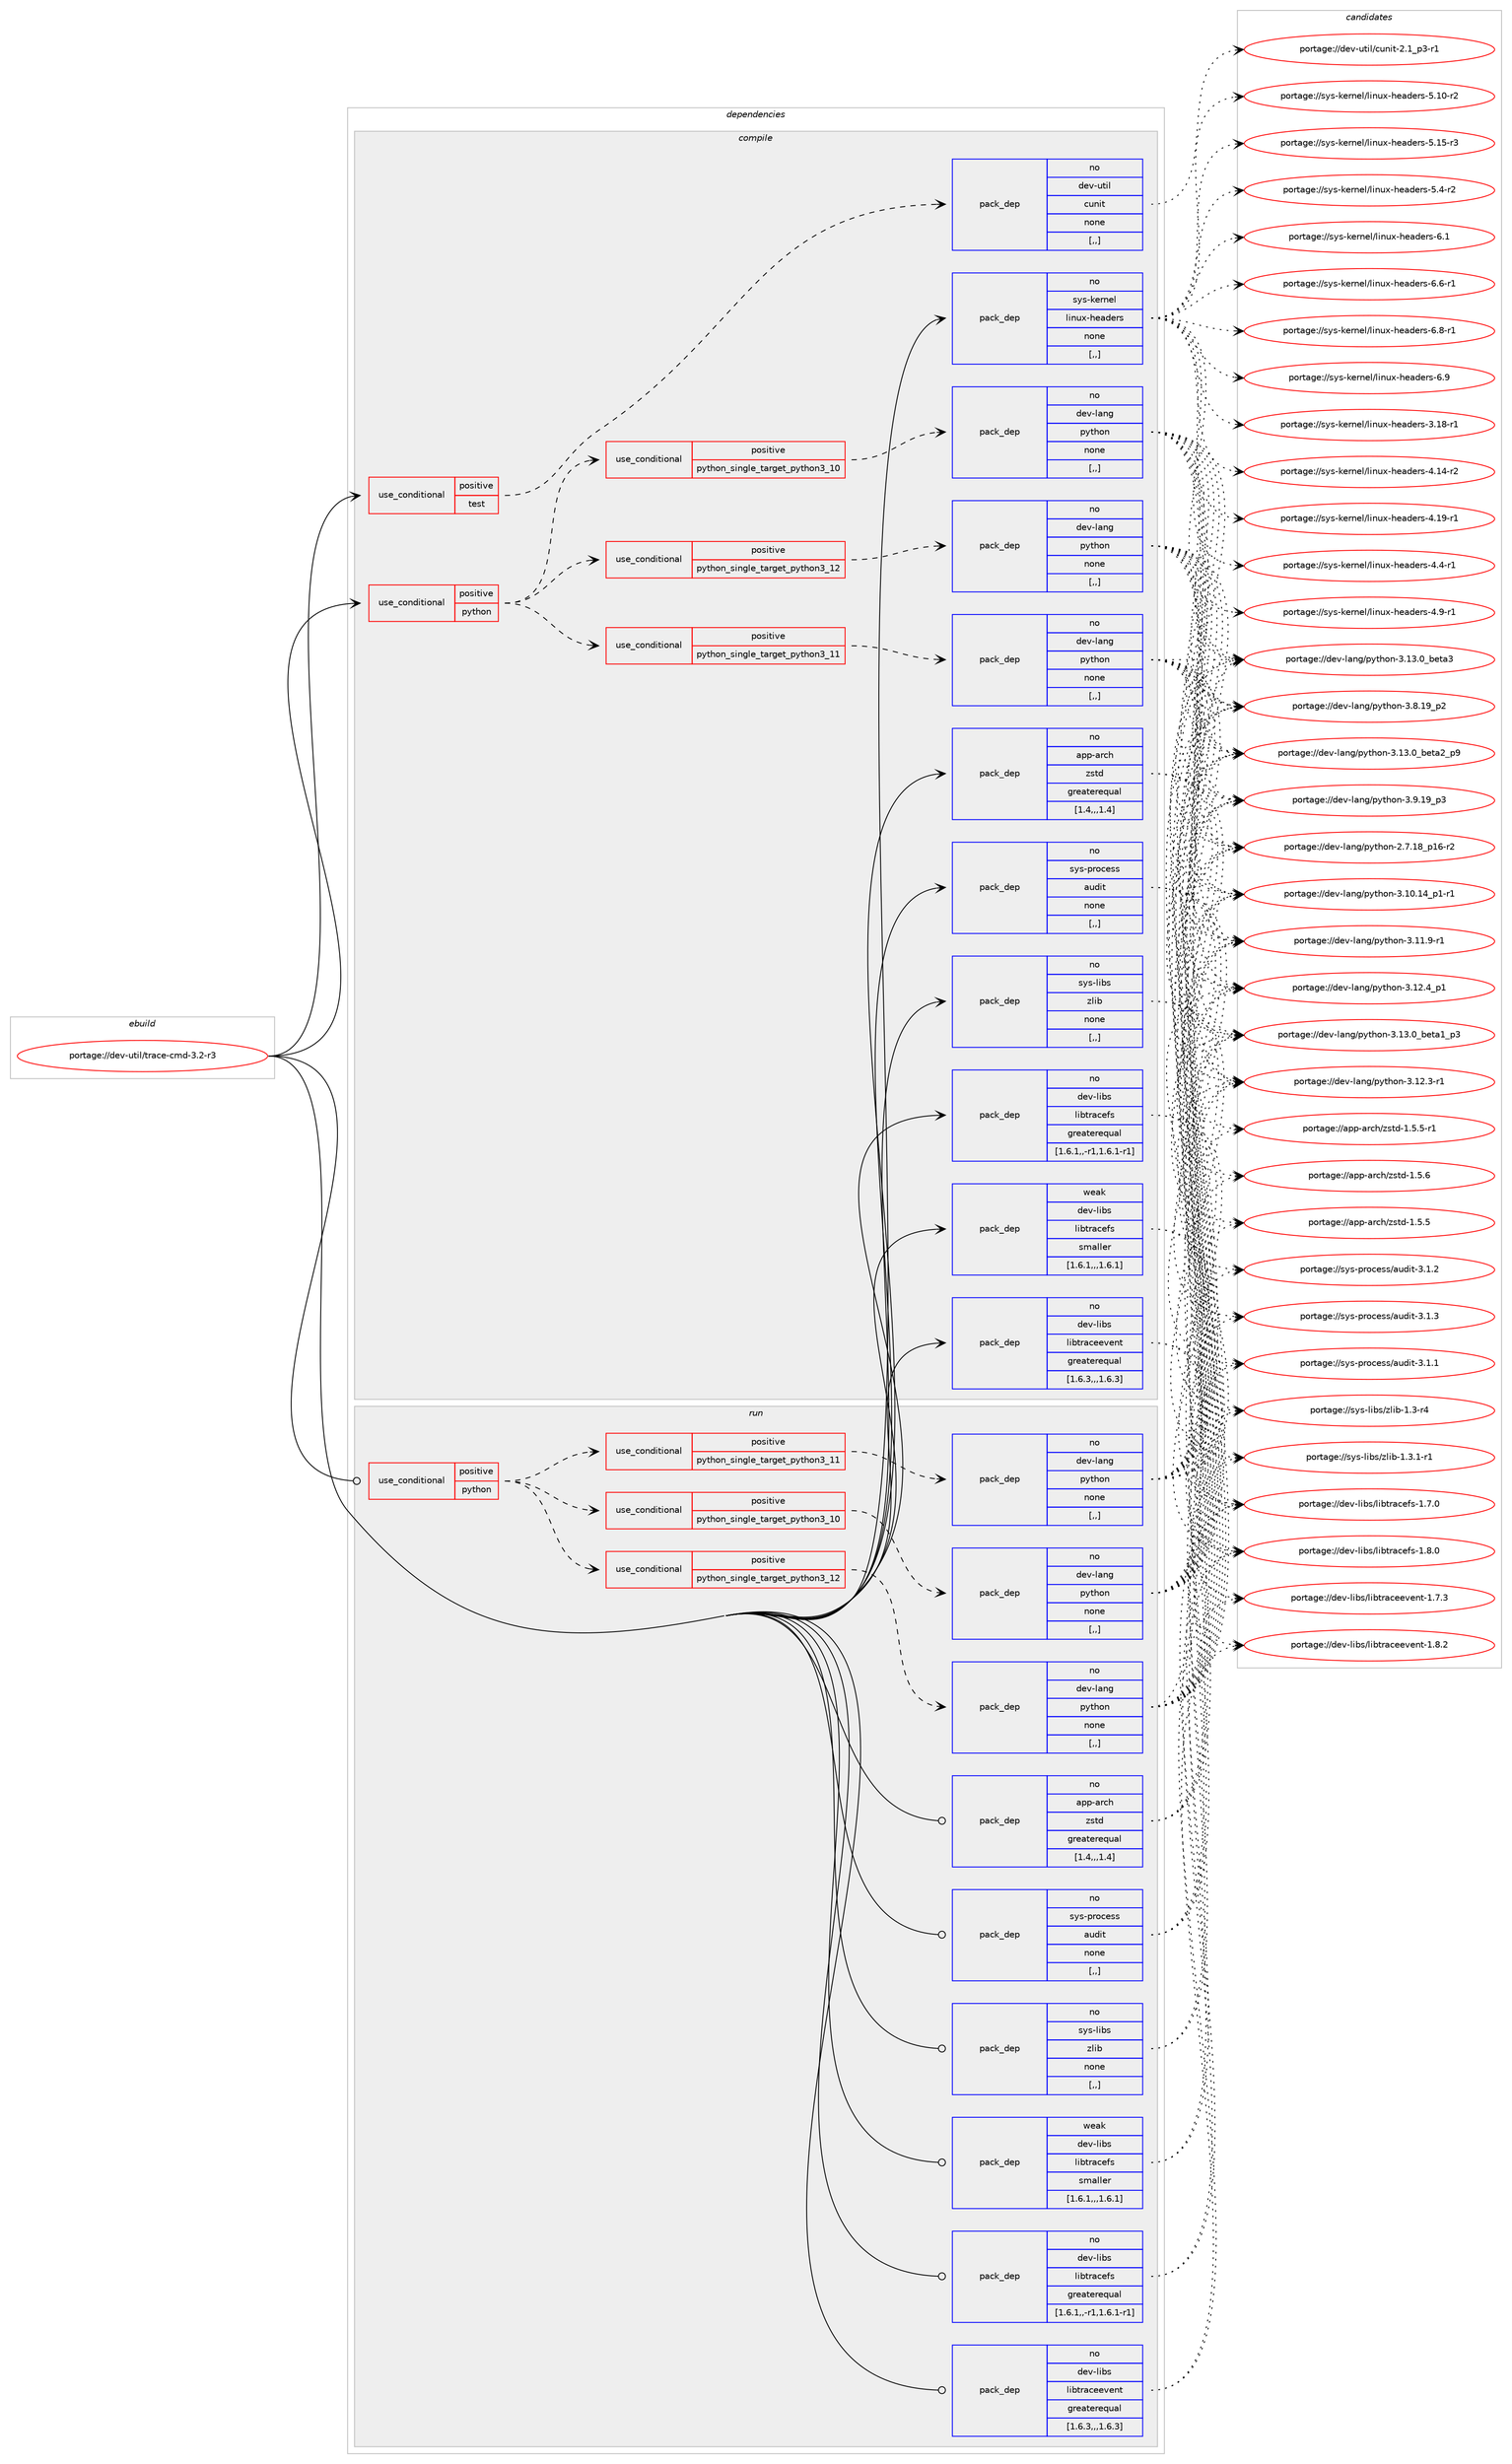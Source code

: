digraph prolog {

# *************
# Graph options
# *************

newrank=true;
concentrate=true;
compound=true;
graph [rankdir=LR,fontname=Helvetica,fontsize=10,ranksep=1.5];#, ranksep=2.5, nodesep=0.2];
edge  [arrowhead=vee];
node  [fontname=Helvetica,fontsize=10];

# **********
# The ebuild
# **********

subgraph cluster_leftcol {
color=gray;
rank=same;
label=<<i>ebuild</i>>;
id [label="portage://dev-util/trace-cmd-3.2-r3", color=red, width=4, href="../dev-util/trace-cmd-3.2-r3.svg"];
}

# ****************
# The dependencies
# ****************

subgraph cluster_midcol {
color=gray;
label=<<i>dependencies</i>>;
subgraph cluster_compile {
fillcolor="#eeeeee";
style=filled;
label=<<i>compile</i>>;
subgraph cond60371 {
dependency215413 [label=<<TABLE BORDER="0" CELLBORDER="1" CELLSPACING="0" CELLPADDING="4"><TR><TD ROWSPAN="3" CELLPADDING="10">use_conditional</TD></TR><TR><TD>positive</TD></TR><TR><TD>python</TD></TR></TABLE>>, shape=none, color=red];
subgraph cond60372 {
dependency215414 [label=<<TABLE BORDER="0" CELLBORDER="1" CELLSPACING="0" CELLPADDING="4"><TR><TD ROWSPAN="3" CELLPADDING="10">use_conditional</TD></TR><TR><TD>positive</TD></TR><TR><TD>python_single_target_python3_10</TD></TR></TABLE>>, shape=none, color=red];
subgraph pack153615 {
dependency215415 [label=<<TABLE BORDER="0" CELLBORDER="1" CELLSPACING="0" CELLPADDING="4" WIDTH="220"><TR><TD ROWSPAN="6" CELLPADDING="30">pack_dep</TD></TR><TR><TD WIDTH="110">no</TD></TR><TR><TD>dev-lang</TD></TR><TR><TD>python</TD></TR><TR><TD>none</TD></TR><TR><TD>[,,]</TD></TR></TABLE>>, shape=none, color=blue];
}
dependency215414:e -> dependency215415:w [weight=20,style="dashed",arrowhead="vee"];
}
dependency215413:e -> dependency215414:w [weight=20,style="dashed",arrowhead="vee"];
subgraph cond60373 {
dependency215416 [label=<<TABLE BORDER="0" CELLBORDER="1" CELLSPACING="0" CELLPADDING="4"><TR><TD ROWSPAN="3" CELLPADDING="10">use_conditional</TD></TR><TR><TD>positive</TD></TR><TR><TD>python_single_target_python3_11</TD></TR></TABLE>>, shape=none, color=red];
subgraph pack153616 {
dependency215417 [label=<<TABLE BORDER="0" CELLBORDER="1" CELLSPACING="0" CELLPADDING="4" WIDTH="220"><TR><TD ROWSPAN="6" CELLPADDING="30">pack_dep</TD></TR><TR><TD WIDTH="110">no</TD></TR><TR><TD>dev-lang</TD></TR><TR><TD>python</TD></TR><TR><TD>none</TD></TR><TR><TD>[,,]</TD></TR></TABLE>>, shape=none, color=blue];
}
dependency215416:e -> dependency215417:w [weight=20,style="dashed",arrowhead="vee"];
}
dependency215413:e -> dependency215416:w [weight=20,style="dashed",arrowhead="vee"];
subgraph cond60374 {
dependency215418 [label=<<TABLE BORDER="0" CELLBORDER="1" CELLSPACING="0" CELLPADDING="4"><TR><TD ROWSPAN="3" CELLPADDING="10">use_conditional</TD></TR><TR><TD>positive</TD></TR><TR><TD>python_single_target_python3_12</TD></TR></TABLE>>, shape=none, color=red];
subgraph pack153617 {
dependency215419 [label=<<TABLE BORDER="0" CELLBORDER="1" CELLSPACING="0" CELLPADDING="4" WIDTH="220"><TR><TD ROWSPAN="6" CELLPADDING="30">pack_dep</TD></TR><TR><TD WIDTH="110">no</TD></TR><TR><TD>dev-lang</TD></TR><TR><TD>python</TD></TR><TR><TD>none</TD></TR><TR><TD>[,,]</TD></TR></TABLE>>, shape=none, color=blue];
}
dependency215418:e -> dependency215419:w [weight=20,style="dashed",arrowhead="vee"];
}
dependency215413:e -> dependency215418:w [weight=20,style="dashed",arrowhead="vee"];
}
id:e -> dependency215413:w [weight=20,style="solid",arrowhead="vee"];
subgraph cond60375 {
dependency215420 [label=<<TABLE BORDER="0" CELLBORDER="1" CELLSPACING="0" CELLPADDING="4"><TR><TD ROWSPAN="3" CELLPADDING="10">use_conditional</TD></TR><TR><TD>positive</TD></TR><TR><TD>test</TD></TR></TABLE>>, shape=none, color=red];
subgraph pack153618 {
dependency215421 [label=<<TABLE BORDER="0" CELLBORDER="1" CELLSPACING="0" CELLPADDING="4" WIDTH="220"><TR><TD ROWSPAN="6" CELLPADDING="30">pack_dep</TD></TR><TR><TD WIDTH="110">no</TD></TR><TR><TD>dev-util</TD></TR><TR><TD>cunit</TD></TR><TR><TD>none</TD></TR><TR><TD>[,,]</TD></TR></TABLE>>, shape=none, color=blue];
}
dependency215420:e -> dependency215421:w [weight=20,style="dashed",arrowhead="vee"];
}
id:e -> dependency215420:w [weight=20,style="solid",arrowhead="vee"];
subgraph pack153619 {
dependency215422 [label=<<TABLE BORDER="0" CELLBORDER="1" CELLSPACING="0" CELLPADDING="4" WIDTH="220"><TR><TD ROWSPAN="6" CELLPADDING="30">pack_dep</TD></TR><TR><TD WIDTH="110">no</TD></TR><TR><TD>app-arch</TD></TR><TR><TD>zstd</TD></TR><TR><TD>greaterequal</TD></TR><TR><TD>[1.4,,,1.4]</TD></TR></TABLE>>, shape=none, color=blue];
}
id:e -> dependency215422:w [weight=20,style="solid",arrowhead="vee"];
subgraph pack153620 {
dependency215423 [label=<<TABLE BORDER="0" CELLBORDER="1" CELLSPACING="0" CELLPADDING="4" WIDTH="220"><TR><TD ROWSPAN="6" CELLPADDING="30">pack_dep</TD></TR><TR><TD WIDTH="110">no</TD></TR><TR><TD>dev-libs</TD></TR><TR><TD>libtraceevent</TD></TR><TR><TD>greaterequal</TD></TR><TR><TD>[1.6.3,,,1.6.3]</TD></TR></TABLE>>, shape=none, color=blue];
}
id:e -> dependency215423:w [weight=20,style="solid",arrowhead="vee"];
subgraph pack153621 {
dependency215424 [label=<<TABLE BORDER="0" CELLBORDER="1" CELLSPACING="0" CELLPADDING="4" WIDTH="220"><TR><TD ROWSPAN="6" CELLPADDING="30">pack_dep</TD></TR><TR><TD WIDTH="110">no</TD></TR><TR><TD>dev-libs</TD></TR><TR><TD>libtracefs</TD></TR><TR><TD>greaterequal</TD></TR><TR><TD>[1.6.1,,-r1,1.6.1-r1]</TD></TR></TABLE>>, shape=none, color=blue];
}
id:e -> dependency215424:w [weight=20,style="solid",arrowhead="vee"];
subgraph pack153622 {
dependency215425 [label=<<TABLE BORDER="0" CELLBORDER="1" CELLSPACING="0" CELLPADDING="4" WIDTH="220"><TR><TD ROWSPAN="6" CELLPADDING="30">pack_dep</TD></TR><TR><TD WIDTH="110">no</TD></TR><TR><TD>sys-kernel</TD></TR><TR><TD>linux-headers</TD></TR><TR><TD>none</TD></TR><TR><TD>[,,]</TD></TR></TABLE>>, shape=none, color=blue];
}
id:e -> dependency215425:w [weight=20,style="solid",arrowhead="vee"];
subgraph pack153623 {
dependency215426 [label=<<TABLE BORDER="0" CELLBORDER="1" CELLSPACING="0" CELLPADDING="4" WIDTH="220"><TR><TD ROWSPAN="6" CELLPADDING="30">pack_dep</TD></TR><TR><TD WIDTH="110">no</TD></TR><TR><TD>sys-libs</TD></TR><TR><TD>zlib</TD></TR><TR><TD>none</TD></TR><TR><TD>[,,]</TD></TR></TABLE>>, shape=none, color=blue];
}
id:e -> dependency215426:w [weight=20,style="solid",arrowhead="vee"];
subgraph pack153624 {
dependency215427 [label=<<TABLE BORDER="0" CELLBORDER="1" CELLSPACING="0" CELLPADDING="4" WIDTH="220"><TR><TD ROWSPAN="6" CELLPADDING="30">pack_dep</TD></TR><TR><TD WIDTH="110">no</TD></TR><TR><TD>sys-process</TD></TR><TR><TD>audit</TD></TR><TR><TD>none</TD></TR><TR><TD>[,,]</TD></TR></TABLE>>, shape=none, color=blue];
}
id:e -> dependency215427:w [weight=20,style="solid",arrowhead="vee"];
subgraph pack153625 {
dependency215428 [label=<<TABLE BORDER="0" CELLBORDER="1" CELLSPACING="0" CELLPADDING="4" WIDTH="220"><TR><TD ROWSPAN="6" CELLPADDING="30">pack_dep</TD></TR><TR><TD WIDTH="110">weak</TD></TR><TR><TD>dev-libs</TD></TR><TR><TD>libtracefs</TD></TR><TR><TD>smaller</TD></TR><TR><TD>[1.6.1,,,1.6.1]</TD></TR></TABLE>>, shape=none, color=blue];
}
id:e -> dependency215428:w [weight=20,style="solid",arrowhead="vee"];
}
subgraph cluster_compileandrun {
fillcolor="#eeeeee";
style=filled;
label=<<i>compile and run</i>>;
}
subgraph cluster_run {
fillcolor="#eeeeee";
style=filled;
label=<<i>run</i>>;
subgraph cond60376 {
dependency215429 [label=<<TABLE BORDER="0" CELLBORDER="1" CELLSPACING="0" CELLPADDING="4"><TR><TD ROWSPAN="3" CELLPADDING="10">use_conditional</TD></TR><TR><TD>positive</TD></TR><TR><TD>python</TD></TR></TABLE>>, shape=none, color=red];
subgraph cond60377 {
dependency215430 [label=<<TABLE BORDER="0" CELLBORDER="1" CELLSPACING="0" CELLPADDING="4"><TR><TD ROWSPAN="3" CELLPADDING="10">use_conditional</TD></TR><TR><TD>positive</TD></TR><TR><TD>python_single_target_python3_10</TD></TR></TABLE>>, shape=none, color=red];
subgraph pack153626 {
dependency215431 [label=<<TABLE BORDER="0" CELLBORDER="1" CELLSPACING="0" CELLPADDING="4" WIDTH="220"><TR><TD ROWSPAN="6" CELLPADDING="30">pack_dep</TD></TR><TR><TD WIDTH="110">no</TD></TR><TR><TD>dev-lang</TD></TR><TR><TD>python</TD></TR><TR><TD>none</TD></TR><TR><TD>[,,]</TD></TR></TABLE>>, shape=none, color=blue];
}
dependency215430:e -> dependency215431:w [weight=20,style="dashed",arrowhead="vee"];
}
dependency215429:e -> dependency215430:w [weight=20,style="dashed",arrowhead="vee"];
subgraph cond60378 {
dependency215432 [label=<<TABLE BORDER="0" CELLBORDER="1" CELLSPACING="0" CELLPADDING="4"><TR><TD ROWSPAN="3" CELLPADDING="10">use_conditional</TD></TR><TR><TD>positive</TD></TR><TR><TD>python_single_target_python3_11</TD></TR></TABLE>>, shape=none, color=red];
subgraph pack153627 {
dependency215433 [label=<<TABLE BORDER="0" CELLBORDER="1" CELLSPACING="0" CELLPADDING="4" WIDTH="220"><TR><TD ROWSPAN="6" CELLPADDING="30">pack_dep</TD></TR><TR><TD WIDTH="110">no</TD></TR><TR><TD>dev-lang</TD></TR><TR><TD>python</TD></TR><TR><TD>none</TD></TR><TR><TD>[,,]</TD></TR></TABLE>>, shape=none, color=blue];
}
dependency215432:e -> dependency215433:w [weight=20,style="dashed",arrowhead="vee"];
}
dependency215429:e -> dependency215432:w [weight=20,style="dashed",arrowhead="vee"];
subgraph cond60379 {
dependency215434 [label=<<TABLE BORDER="0" CELLBORDER="1" CELLSPACING="0" CELLPADDING="4"><TR><TD ROWSPAN="3" CELLPADDING="10">use_conditional</TD></TR><TR><TD>positive</TD></TR><TR><TD>python_single_target_python3_12</TD></TR></TABLE>>, shape=none, color=red];
subgraph pack153628 {
dependency215435 [label=<<TABLE BORDER="0" CELLBORDER="1" CELLSPACING="0" CELLPADDING="4" WIDTH="220"><TR><TD ROWSPAN="6" CELLPADDING="30">pack_dep</TD></TR><TR><TD WIDTH="110">no</TD></TR><TR><TD>dev-lang</TD></TR><TR><TD>python</TD></TR><TR><TD>none</TD></TR><TR><TD>[,,]</TD></TR></TABLE>>, shape=none, color=blue];
}
dependency215434:e -> dependency215435:w [weight=20,style="dashed",arrowhead="vee"];
}
dependency215429:e -> dependency215434:w [weight=20,style="dashed",arrowhead="vee"];
}
id:e -> dependency215429:w [weight=20,style="solid",arrowhead="odot"];
subgraph pack153629 {
dependency215436 [label=<<TABLE BORDER="0" CELLBORDER="1" CELLSPACING="0" CELLPADDING="4" WIDTH="220"><TR><TD ROWSPAN="6" CELLPADDING="30">pack_dep</TD></TR><TR><TD WIDTH="110">no</TD></TR><TR><TD>app-arch</TD></TR><TR><TD>zstd</TD></TR><TR><TD>greaterequal</TD></TR><TR><TD>[1.4,,,1.4]</TD></TR></TABLE>>, shape=none, color=blue];
}
id:e -> dependency215436:w [weight=20,style="solid",arrowhead="odot"];
subgraph pack153630 {
dependency215437 [label=<<TABLE BORDER="0" CELLBORDER="1" CELLSPACING="0" CELLPADDING="4" WIDTH="220"><TR><TD ROWSPAN="6" CELLPADDING="30">pack_dep</TD></TR><TR><TD WIDTH="110">no</TD></TR><TR><TD>dev-libs</TD></TR><TR><TD>libtraceevent</TD></TR><TR><TD>greaterequal</TD></TR><TR><TD>[1.6.3,,,1.6.3]</TD></TR></TABLE>>, shape=none, color=blue];
}
id:e -> dependency215437:w [weight=20,style="solid",arrowhead="odot"];
subgraph pack153631 {
dependency215438 [label=<<TABLE BORDER="0" CELLBORDER="1" CELLSPACING="0" CELLPADDING="4" WIDTH="220"><TR><TD ROWSPAN="6" CELLPADDING="30">pack_dep</TD></TR><TR><TD WIDTH="110">no</TD></TR><TR><TD>dev-libs</TD></TR><TR><TD>libtracefs</TD></TR><TR><TD>greaterequal</TD></TR><TR><TD>[1.6.1,,-r1,1.6.1-r1]</TD></TR></TABLE>>, shape=none, color=blue];
}
id:e -> dependency215438:w [weight=20,style="solid",arrowhead="odot"];
subgraph pack153632 {
dependency215439 [label=<<TABLE BORDER="0" CELLBORDER="1" CELLSPACING="0" CELLPADDING="4" WIDTH="220"><TR><TD ROWSPAN="6" CELLPADDING="30">pack_dep</TD></TR><TR><TD WIDTH="110">no</TD></TR><TR><TD>sys-libs</TD></TR><TR><TD>zlib</TD></TR><TR><TD>none</TD></TR><TR><TD>[,,]</TD></TR></TABLE>>, shape=none, color=blue];
}
id:e -> dependency215439:w [weight=20,style="solid",arrowhead="odot"];
subgraph pack153633 {
dependency215440 [label=<<TABLE BORDER="0" CELLBORDER="1" CELLSPACING="0" CELLPADDING="4" WIDTH="220"><TR><TD ROWSPAN="6" CELLPADDING="30">pack_dep</TD></TR><TR><TD WIDTH="110">no</TD></TR><TR><TD>sys-process</TD></TR><TR><TD>audit</TD></TR><TR><TD>none</TD></TR><TR><TD>[,,]</TD></TR></TABLE>>, shape=none, color=blue];
}
id:e -> dependency215440:w [weight=20,style="solid",arrowhead="odot"];
subgraph pack153634 {
dependency215441 [label=<<TABLE BORDER="0" CELLBORDER="1" CELLSPACING="0" CELLPADDING="4" WIDTH="220"><TR><TD ROWSPAN="6" CELLPADDING="30">pack_dep</TD></TR><TR><TD WIDTH="110">weak</TD></TR><TR><TD>dev-libs</TD></TR><TR><TD>libtracefs</TD></TR><TR><TD>smaller</TD></TR><TR><TD>[1.6.1,,,1.6.1]</TD></TR></TABLE>>, shape=none, color=blue];
}
id:e -> dependency215441:w [weight=20,style="solid",arrowhead="odot"];
}
}

# **************
# The candidates
# **************

subgraph cluster_choices {
rank=same;
color=gray;
label=<<i>candidates</i>>;

subgraph choice153615 {
color=black;
nodesep=1;
choice100101118451089711010347112121116104111110455046554649569511249544511450 [label="portage://dev-lang/python-2.7.18_p16-r2", color=red, width=4,href="../dev-lang/python-2.7.18_p16-r2.svg"];
choice100101118451089711010347112121116104111110455146494846495295112494511449 [label="portage://dev-lang/python-3.10.14_p1-r1", color=red, width=4,href="../dev-lang/python-3.10.14_p1-r1.svg"];
choice100101118451089711010347112121116104111110455146494946574511449 [label="portage://dev-lang/python-3.11.9-r1", color=red, width=4,href="../dev-lang/python-3.11.9-r1.svg"];
choice100101118451089711010347112121116104111110455146495046514511449 [label="portage://dev-lang/python-3.12.3-r1", color=red, width=4,href="../dev-lang/python-3.12.3-r1.svg"];
choice100101118451089711010347112121116104111110455146495046529511249 [label="portage://dev-lang/python-3.12.4_p1", color=red, width=4,href="../dev-lang/python-3.12.4_p1.svg"];
choice10010111845108971101034711212111610411111045514649514648959810111697499511251 [label="portage://dev-lang/python-3.13.0_beta1_p3", color=red, width=4,href="../dev-lang/python-3.13.0_beta1_p3.svg"];
choice10010111845108971101034711212111610411111045514649514648959810111697509511257 [label="portage://dev-lang/python-3.13.0_beta2_p9", color=red, width=4,href="../dev-lang/python-3.13.0_beta2_p9.svg"];
choice1001011184510897110103471121211161041111104551464951464895981011169751 [label="portage://dev-lang/python-3.13.0_beta3", color=red, width=4,href="../dev-lang/python-3.13.0_beta3.svg"];
choice100101118451089711010347112121116104111110455146564649579511250 [label="portage://dev-lang/python-3.8.19_p2", color=red, width=4,href="../dev-lang/python-3.8.19_p2.svg"];
choice100101118451089711010347112121116104111110455146574649579511251 [label="portage://dev-lang/python-3.9.19_p3", color=red, width=4,href="../dev-lang/python-3.9.19_p3.svg"];
dependency215415:e -> choice100101118451089711010347112121116104111110455046554649569511249544511450:w [style=dotted,weight="100"];
dependency215415:e -> choice100101118451089711010347112121116104111110455146494846495295112494511449:w [style=dotted,weight="100"];
dependency215415:e -> choice100101118451089711010347112121116104111110455146494946574511449:w [style=dotted,weight="100"];
dependency215415:e -> choice100101118451089711010347112121116104111110455146495046514511449:w [style=dotted,weight="100"];
dependency215415:e -> choice100101118451089711010347112121116104111110455146495046529511249:w [style=dotted,weight="100"];
dependency215415:e -> choice10010111845108971101034711212111610411111045514649514648959810111697499511251:w [style=dotted,weight="100"];
dependency215415:e -> choice10010111845108971101034711212111610411111045514649514648959810111697509511257:w [style=dotted,weight="100"];
dependency215415:e -> choice1001011184510897110103471121211161041111104551464951464895981011169751:w [style=dotted,weight="100"];
dependency215415:e -> choice100101118451089711010347112121116104111110455146564649579511250:w [style=dotted,weight="100"];
dependency215415:e -> choice100101118451089711010347112121116104111110455146574649579511251:w [style=dotted,weight="100"];
}
subgraph choice153616 {
color=black;
nodesep=1;
choice100101118451089711010347112121116104111110455046554649569511249544511450 [label="portage://dev-lang/python-2.7.18_p16-r2", color=red, width=4,href="../dev-lang/python-2.7.18_p16-r2.svg"];
choice100101118451089711010347112121116104111110455146494846495295112494511449 [label="portage://dev-lang/python-3.10.14_p1-r1", color=red, width=4,href="../dev-lang/python-3.10.14_p1-r1.svg"];
choice100101118451089711010347112121116104111110455146494946574511449 [label="portage://dev-lang/python-3.11.9-r1", color=red, width=4,href="../dev-lang/python-3.11.9-r1.svg"];
choice100101118451089711010347112121116104111110455146495046514511449 [label="portage://dev-lang/python-3.12.3-r1", color=red, width=4,href="../dev-lang/python-3.12.3-r1.svg"];
choice100101118451089711010347112121116104111110455146495046529511249 [label="portage://dev-lang/python-3.12.4_p1", color=red, width=4,href="../dev-lang/python-3.12.4_p1.svg"];
choice10010111845108971101034711212111610411111045514649514648959810111697499511251 [label="portage://dev-lang/python-3.13.0_beta1_p3", color=red, width=4,href="../dev-lang/python-3.13.0_beta1_p3.svg"];
choice10010111845108971101034711212111610411111045514649514648959810111697509511257 [label="portage://dev-lang/python-3.13.0_beta2_p9", color=red, width=4,href="../dev-lang/python-3.13.0_beta2_p9.svg"];
choice1001011184510897110103471121211161041111104551464951464895981011169751 [label="portage://dev-lang/python-3.13.0_beta3", color=red, width=4,href="../dev-lang/python-3.13.0_beta3.svg"];
choice100101118451089711010347112121116104111110455146564649579511250 [label="portage://dev-lang/python-3.8.19_p2", color=red, width=4,href="../dev-lang/python-3.8.19_p2.svg"];
choice100101118451089711010347112121116104111110455146574649579511251 [label="portage://dev-lang/python-3.9.19_p3", color=red, width=4,href="../dev-lang/python-3.9.19_p3.svg"];
dependency215417:e -> choice100101118451089711010347112121116104111110455046554649569511249544511450:w [style=dotted,weight="100"];
dependency215417:e -> choice100101118451089711010347112121116104111110455146494846495295112494511449:w [style=dotted,weight="100"];
dependency215417:e -> choice100101118451089711010347112121116104111110455146494946574511449:w [style=dotted,weight="100"];
dependency215417:e -> choice100101118451089711010347112121116104111110455146495046514511449:w [style=dotted,weight="100"];
dependency215417:e -> choice100101118451089711010347112121116104111110455146495046529511249:w [style=dotted,weight="100"];
dependency215417:e -> choice10010111845108971101034711212111610411111045514649514648959810111697499511251:w [style=dotted,weight="100"];
dependency215417:e -> choice10010111845108971101034711212111610411111045514649514648959810111697509511257:w [style=dotted,weight="100"];
dependency215417:e -> choice1001011184510897110103471121211161041111104551464951464895981011169751:w [style=dotted,weight="100"];
dependency215417:e -> choice100101118451089711010347112121116104111110455146564649579511250:w [style=dotted,weight="100"];
dependency215417:e -> choice100101118451089711010347112121116104111110455146574649579511251:w [style=dotted,weight="100"];
}
subgraph choice153617 {
color=black;
nodesep=1;
choice100101118451089711010347112121116104111110455046554649569511249544511450 [label="portage://dev-lang/python-2.7.18_p16-r2", color=red, width=4,href="../dev-lang/python-2.7.18_p16-r2.svg"];
choice100101118451089711010347112121116104111110455146494846495295112494511449 [label="portage://dev-lang/python-3.10.14_p1-r1", color=red, width=4,href="../dev-lang/python-3.10.14_p1-r1.svg"];
choice100101118451089711010347112121116104111110455146494946574511449 [label="portage://dev-lang/python-3.11.9-r1", color=red, width=4,href="../dev-lang/python-3.11.9-r1.svg"];
choice100101118451089711010347112121116104111110455146495046514511449 [label="portage://dev-lang/python-3.12.3-r1", color=red, width=4,href="../dev-lang/python-3.12.3-r1.svg"];
choice100101118451089711010347112121116104111110455146495046529511249 [label="portage://dev-lang/python-3.12.4_p1", color=red, width=4,href="../dev-lang/python-3.12.4_p1.svg"];
choice10010111845108971101034711212111610411111045514649514648959810111697499511251 [label="portage://dev-lang/python-3.13.0_beta1_p3", color=red, width=4,href="../dev-lang/python-3.13.0_beta1_p3.svg"];
choice10010111845108971101034711212111610411111045514649514648959810111697509511257 [label="portage://dev-lang/python-3.13.0_beta2_p9", color=red, width=4,href="../dev-lang/python-3.13.0_beta2_p9.svg"];
choice1001011184510897110103471121211161041111104551464951464895981011169751 [label="portage://dev-lang/python-3.13.0_beta3", color=red, width=4,href="../dev-lang/python-3.13.0_beta3.svg"];
choice100101118451089711010347112121116104111110455146564649579511250 [label="portage://dev-lang/python-3.8.19_p2", color=red, width=4,href="../dev-lang/python-3.8.19_p2.svg"];
choice100101118451089711010347112121116104111110455146574649579511251 [label="portage://dev-lang/python-3.9.19_p3", color=red, width=4,href="../dev-lang/python-3.9.19_p3.svg"];
dependency215419:e -> choice100101118451089711010347112121116104111110455046554649569511249544511450:w [style=dotted,weight="100"];
dependency215419:e -> choice100101118451089711010347112121116104111110455146494846495295112494511449:w [style=dotted,weight="100"];
dependency215419:e -> choice100101118451089711010347112121116104111110455146494946574511449:w [style=dotted,weight="100"];
dependency215419:e -> choice100101118451089711010347112121116104111110455146495046514511449:w [style=dotted,weight="100"];
dependency215419:e -> choice100101118451089711010347112121116104111110455146495046529511249:w [style=dotted,weight="100"];
dependency215419:e -> choice10010111845108971101034711212111610411111045514649514648959810111697499511251:w [style=dotted,weight="100"];
dependency215419:e -> choice10010111845108971101034711212111610411111045514649514648959810111697509511257:w [style=dotted,weight="100"];
dependency215419:e -> choice1001011184510897110103471121211161041111104551464951464895981011169751:w [style=dotted,weight="100"];
dependency215419:e -> choice100101118451089711010347112121116104111110455146564649579511250:w [style=dotted,weight="100"];
dependency215419:e -> choice100101118451089711010347112121116104111110455146574649579511251:w [style=dotted,weight="100"];
}
subgraph choice153618 {
color=black;
nodesep=1;
choice1001011184511711610510847991171101051164550464995112514511449 [label="portage://dev-util/cunit-2.1_p3-r1", color=red, width=4,href="../dev-util/cunit-2.1_p3-r1.svg"];
dependency215421:e -> choice1001011184511711610510847991171101051164550464995112514511449:w [style=dotted,weight="100"];
}
subgraph choice153619 {
color=black;
nodesep=1;
choice9711211245971149910447122115116100454946534653 [label="portage://app-arch/zstd-1.5.5", color=red, width=4,href="../app-arch/zstd-1.5.5.svg"];
choice97112112459711499104471221151161004549465346534511449 [label="portage://app-arch/zstd-1.5.5-r1", color=red, width=4,href="../app-arch/zstd-1.5.5-r1.svg"];
choice9711211245971149910447122115116100454946534654 [label="portage://app-arch/zstd-1.5.6", color=red, width=4,href="../app-arch/zstd-1.5.6.svg"];
dependency215422:e -> choice9711211245971149910447122115116100454946534653:w [style=dotted,weight="100"];
dependency215422:e -> choice97112112459711499104471221151161004549465346534511449:w [style=dotted,weight="100"];
dependency215422:e -> choice9711211245971149910447122115116100454946534654:w [style=dotted,weight="100"];
}
subgraph choice153620 {
color=black;
nodesep=1;
choice100101118451081059811547108105981161149799101101118101110116454946554651 [label="portage://dev-libs/libtraceevent-1.7.3", color=red, width=4,href="../dev-libs/libtraceevent-1.7.3.svg"];
choice100101118451081059811547108105981161149799101101118101110116454946564650 [label="portage://dev-libs/libtraceevent-1.8.2", color=red, width=4,href="../dev-libs/libtraceevent-1.8.2.svg"];
dependency215423:e -> choice100101118451081059811547108105981161149799101101118101110116454946554651:w [style=dotted,weight="100"];
dependency215423:e -> choice100101118451081059811547108105981161149799101101118101110116454946564650:w [style=dotted,weight="100"];
}
subgraph choice153621 {
color=black;
nodesep=1;
choice100101118451081059811547108105981161149799101102115454946554648 [label="portage://dev-libs/libtracefs-1.7.0", color=red, width=4,href="../dev-libs/libtracefs-1.7.0.svg"];
choice100101118451081059811547108105981161149799101102115454946564648 [label="portage://dev-libs/libtracefs-1.8.0", color=red, width=4,href="../dev-libs/libtracefs-1.8.0.svg"];
dependency215424:e -> choice100101118451081059811547108105981161149799101102115454946554648:w [style=dotted,weight="100"];
dependency215424:e -> choice100101118451081059811547108105981161149799101102115454946564648:w [style=dotted,weight="100"];
}
subgraph choice153622 {
color=black;
nodesep=1;
choice1151211154510710111411010110847108105110117120451041019710010111411545514649564511449 [label="portage://sys-kernel/linux-headers-3.18-r1", color=red, width=4,href="../sys-kernel/linux-headers-3.18-r1.svg"];
choice1151211154510710111411010110847108105110117120451041019710010111411545524649524511450 [label="portage://sys-kernel/linux-headers-4.14-r2", color=red, width=4,href="../sys-kernel/linux-headers-4.14-r2.svg"];
choice1151211154510710111411010110847108105110117120451041019710010111411545524649574511449 [label="portage://sys-kernel/linux-headers-4.19-r1", color=red, width=4,href="../sys-kernel/linux-headers-4.19-r1.svg"];
choice11512111545107101114110101108471081051101171204510410197100101114115455246524511449 [label="portage://sys-kernel/linux-headers-4.4-r1", color=red, width=4,href="../sys-kernel/linux-headers-4.4-r1.svg"];
choice11512111545107101114110101108471081051101171204510410197100101114115455246574511449 [label="portage://sys-kernel/linux-headers-4.9-r1", color=red, width=4,href="../sys-kernel/linux-headers-4.9-r1.svg"];
choice1151211154510710111411010110847108105110117120451041019710010111411545534649484511450 [label="portage://sys-kernel/linux-headers-5.10-r2", color=red, width=4,href="../sys-kernel/linux-headers-5.10-r2.svg"];
choice1151211154510710111411010110847108105110117120451041019710010111411545534649534511451 [label="portage://sys-kernel/linux-headers-5.15-r3", color=red, width=4,href="../sys-kernel/linux-headers-5.15-r3.svg"];
choice11512111545107101114110101108471081051101171204510410197100101114115455346524511450 [label="portage://sys-kernel/linux-headers-5.4-r2", color=red, width=4,href="../sys-kernel/linux-headers-5.4-r2.svg"];
choice1151211154510710111411010110847108105110117120451041019710010111411545544649 [label="portage://sys-kernel/linux-headers-6.1", color=red, width=4,href="../sys-kernel/linux-headers-6.1.svg"];
choice11512111545107101114110101108471081051101171204510410197100101114115455446544511449 [label="portage://sys-kernel/linux-headers-6.6-r1", color=red, width=4,href="../sys-kernel/linux-headers-6.6-r1.svg"];
choice11512111545107101114110101108471081051101171204510410197100101114115455446564511449 [label="portage://sys-kernel/linux-headers-6.8-r1", color=red, width=4,href="../sys-kernel/linux-headers-6.8-r1.svg"];
choice1151211154510710111411010110847108105110117120451041019710010111411545544657 [label="portage://sys-kernel/linux-headers-6.9", color=red, width=4,href="../sys-kernel/linux-headers-6.9.svg"];
dependency215425:e -> choice1151211154510710111411010110847108105110117120451041019710010111411545514649564511449:w [style=dotted,weight="100"];
dependency215425:e -> choice1151211154510710111411010110847108105110117120451041019710010111411545524649524511450:w [style=dotted,weight="100"];
dependency215425:e -> choice1151211154510710111411010110847108105110117120451041019710010111411545524649574511449:w [style=dotted,weight="100"];
dependency215425:e -> choice11512111545107101114110101108471081051101171204510410197100101114115455246524511449:w [style=dotted,weight="100"];
dependency215425:e -> choice11512111545107101114110101108471081051101171204510410197100101114115455246574511449:w [style=dotted,weight="100"];
dependency215425:e -> choice1151211154510710111411010110847108105110117120451041019710010111411545534649484511450:w [style=dotted,weight="100"];
dependency215425:e -> choice1151211154510710111411010110847108105110117120451041019710010111411545534649534511451:w [style=dotted,weight="100"];
dependency215425:e -> choice11512111545107101114110101108471081051101171204510410197100101114115455346524511450:w [style=dotted,weight="100"];
dependency215425:e -> choice1151211154510710111411010110847108105110117120451041019710010111411545544649:w [style=dotted,weight="100"];
dependency215425:e -> choice11512111545107101114110101108471081051101171204510410197100101114115455446544511449:w [style=dotted,weight="100"];
dependency215425:e -> choice11512111545107101114110101108471081051101171204510410197100101114115455446564511449:w [style=dotted,weight="100"];
dependency215425:e -> choice1151211154510710111411010110847108105110117120451041019710010111411545544657:w [style=dotted,weight="100"];
}
subgraph choice153623 {
color=black;
nodesep=1;
choice11512111545108105981154712210810598454946514511452 [label="portage://sys-libs/zlib-1.3-r4", color=red, width=4,href="../sys-libs/zlib-1.3-r4.svg"];
choice115121115451081059811547122108105984549465146494511449 [label="portage://sys-libs/zlib-1.3.1-r1", color=red, width=4,href="../sys-libs/zlib-1.3.1-r1.svg"];
dependency215426:e -> choice11512111545108105981154712210810598454946514511452:w [style=dotted,weight="100"];
dependency215426:e -> choice115121115451081059811547122108105984549465146494511449:w [style=dotted,weight="100"];
}
subgraph choice153624 {
color=black;
nodesep=1;
choice11512111545112114111991011151154797117100105116455146494649 [label="portage://sys-process/audit-3.1.1", color=red, width=4,href="../sys-process/audit-3.1.1.svg"];
choice11512111545112114111991011151154797117100105116455146494650 [label="portage://sys-process/audit-3.1.2", color=red, width=4,href="../sys-process/audit-3.1.2.svg"];
choice11512111545112114111991011151154797117100105116455146494651 [label="portage://sys-process/audit-3.1.3", color=red, width=4,href="../sys-process/audit-3.1.3.svg"];
dependency215427:e -> choice11512111545112114111991011151154797117100105116455146494649:w [style=dotted,weight="100"];
dependency215427:e -> choice11512111545112114111991011151154797117100105116455146494650:w [style=dotted,weight="100"];
dependency215427:e -> choice11512111545112114111991011151154797117100105116455146494651:w [style=dotted,weight="100"];
}
subgraph choice153625 {
color=black;
nodesep=1;
choice100101118451081059811547108105981161149799101102115454946554648 [label="portage://dev-libs/libtracefs-1.7.0", color=red, width=4,href="../dev-libs/libtracefs-1.7.0.svg"];
choice100101118451081059811547108105981161149799101102115454946564648 [label="portage://dev-libs/libtracefs-1.8.0", color=red, width=4,href="../dev-libs/libtracefs-1.8.0.svg"];
dependency215428:e -> choice100101118451081059811547108105981161149799101102115454946554648:w [style=dotted,weight="100"];
dependency215428:e -> choice100101118451081059811547108105981161149799101102115454946564648:w [style=dotted,weight="100"];
}
subgraph choice153626 {
color=black;
nodesep=1;
choice100101118451089711010347112121116104111110455046554649569511249544511450 [label="portage://dev-lang/python-2.7.18_p16-r2", color=red, width=4,href="../dev-lang/python-2.7.18_p16-r2.svg"];
choice100101118451089711010347112121116104111110455146494846495295112494511449 [label="portage://dev-lang/python-3.10.14_p1-r1", color=red, width=4,href="../dev-lang/python-3.10.14_p1-r1.svg"];
choice100101118451089711010347112121116104111110455146494946574511449 [label="portage://dev-lang/python-3.11.9-r1", color=red, width=4,href="../dev-lang/python-3.11.9-r1.svg"];
choice100101118451089711010347112121116104111110455146495046514511449 [label="portage://dev-lang/python-3.12.3-r1", color=red, width=4,href="../dev-lang/python-3.12.3-r1.svg"];
choice100101118451089711010347112121116104111110455146495046529511249 [label="portage://dev-lang/python-3.12.4_p1", color=red, width=4,href="../dev-lang/python-3.12.4_p1.svg"];
choice10010111845108971101034711212111610411111045514649514648959810111697499511251 [label="portage://dev-lang/python-3.13.0_beta1_p3", color=red, width=4,href="../dev-lang/python-3.13.0_beta1_p3.svg"];
choice10010111845108971101034711212111610411111045514649514648959810111697509511257 [label="portage://dev-lang/python-3.13.0_beta2_p9", color=red, width=4,href="../dev-lang/python-3.13.0_beta2_p9.svg"];
choice1001011184510897110103471121211161041111104551464951464895981011169751 [label="portage://dev-lang/python-3.13.0_beta3", color=red, width=4,href="../dev-lang/python-3.13.0_beta3.svg"];
choice100101118451089711010347112121116104111110455146564649579511250 [label="portage://dev-lang/python-3.8.19_p2", color=red, width=4,href="../dev-lang/python-3.8.19_p2.svg"];
choice100101118451089711010347112121116104111110455146574649579511251 [label="portage://dev-lang/python-3.9.19_p3", color=red, width=4,href="../dev-lang/python-3.9.19_p3.svg"];
dependency215431:e -> choice100101118451089711010347112121116104111110455046554649569511249544511450:w [style=dotted,weight="100"];
dependency215431:e -> choice100101118451089711010347112121116104111110455146494846495295112494511449:w [style=dotted,weight="100"];
dependency215431:e -> choice100101118451089711010347112121116104111110455146494946574511449:w [style=dotted,weight="100"];
dependency215431:e -> choice100101118451089711010347112121116104111110455146495046514511449:w [style=dotted,weight="100"];
dependency215431:e -> choice100101118451089711010347112121116104111110455146495046529511249:w [style=dotted,weight="100"];
dependency215431:e -> choice10010111845108971101034711212111610411111045514649514648959810111697499511251:w [style=dotted,weight="100"];
dependency215431:e -> choice10010111845108971101034711212111610411111045514649514648959810111697509511257:w [style=dotted,weight="100"];
dependency215431:e -> choice1001011184510897110103471121211161041111104551464951464895981011169751:w [style=dotted,weight="100"];
dependency215431:e -> choice100101118451089711010347112121116104111110455146564649579511250:w [style=dotted,weight="100"];
dependency215431:e -> choice100101118451089711010347112121116104111110455146574649579511251:w [style=dotted,weight="100"];
}
subgraph choice153627 {
color=black;
nodesep=1;
choice100101118451089711010347112121116104111110455046554649569511249544511450 [label="portage://dev-lang/python-2.7.18_p16-r2", color=red, width=4,href="../dev-lang/python-2.7.18_p16-r2.svg"];
choice100101118451089711010347112121116104111110455146494846495295112494511449 [label="portage://dev-lang/python-3.10.14_p1-r1", color=red, width=4,href="../dev-lang/python-3.10.14_p1-r1.svg"];
choice100101118451089711010347112121116104111110455146494946574511449 [label="portage://dev-lang/python-3.11.9-r1", color=red, width=4,href="../dev-lang/python-3.11.9-r1.svg"];
choice100101118451089711010347112121116104111110455146495046514511449 [label="portage://dev-lang/python-3.12.3-r1", color=red, width=4,href="../dev-lang/python-3.12.3-r1.svg"];
choice100101118451089711010347112121116104111110455146495046529511249 [label="portage://dev-lang/python-3.12.4_p1", color=red, width=4,href="../dev-lang/python-3.12.4_p1.svg"];
choice10010111845108971101034711212111610411111045514649514648959810111697499511251 [label="portage://dev-lang/python-3.13.0_beta1_p3", color=red, width=4,href="../dev-lang/python-3.13.0_beta1_p3.svg"];
choice10010111845108971101034711212111610411111045514649514648959810111697509511257 [label="portage://dev-lang/python-3.13.0_beta2_p9", color=red, width=4,href="../dev-lang/python-3.13.0_beta2_p9.svg"];
choice1001011184510897110103471121211161041111104551464951464895981011169751 [label="portage://dev-lang/python-3.13.0_beta3", color=red, width=4,href="../dev-lang/python-3.13.0_beta3.svg"];
choice100101118451089711010347112121116104111110455146564649579511250 [label="portage://dev-lang/python-3.8.19_p2", color=red, width=4,href="../dev-lang/python-3.8.19_p2.svg"];
choice100101118451089711010347112121116104111110455146574649579511251 [label="portage://dev-lang/python-3.9.19_p3", color=red, width=4,href="../dev-lang/python-3.9.19_p3.svg"];
dependency215433:e -> choice100101118451089711010347112121116104111110455046554649569511249544511450:w [style=dotted,weight="100"];
dependency215433:e -> choice100101118451089711010347112121116104111110455146494846495295112494511449:w [style=dotted,weight="100"];
dependency215433:e -> choice100101118451089711010347112121116104111110455146494946574511449:w [style=dotted,weight="100"];
dependency215433:e -> choice100101118451089711010347112121116104111110455146495046514511449:w [style=dotted,weight="100"];
dependency215433:e -> choice100101118451089711010347112121116104111110455146495046529511249:w [style=dotted,weight="100"];
dependency215433:e -> choice10010111845108971101034711212111610411111045514649514648959810111697499511251:w [style=dotted,weight="100"];
dependency215433:e -> choice10010111845108971101034711212111610411111045514649514648959810111697509511257:w [style=dotted,weight="100"];
dependency215433:e -> choice1001011184510897110103471121211161041111104551464951464895981011169751:w [style=dotted,weight="100"];
dependency215433:e -> choice100101118451089711010347112121116104111110455146564649579511250:w [style=dotted,weight="100"];
dependency215433:e -> choice100101118451089711010347112121116104111110455146574649579511251:w [style=dotted,weight="100"];
}
subgraph choice153628 {
color=black;
nodesep=1;
choice100101118451089711010347112121116104111110455046554649569511249544511450 [label="portage://dev-lang/python-2.7.18_p16-r2", color=red, width=4,href="../dev-lang/python-2.7.18_p16-r2.svg"];
choice100101118451089711010347112121116104111110455146494846495295112494511449 [label="portage://dev-lang/python-3.10.14_p1-r1", color=red, width=4,href="../dev-lang/python-3.10.14_p1-r1.svg"];
choice100101118451089711010347112121116104111110455146494946574511449 [label="portage://dev-lang/python-3.11.9-r1", color=red, width=4,href="../dev-lang/python-3.11.9-r1.svg"];
choice100101118451089711010347112121116104111110455146495046514511449 [label="portage://dev-lang/python-3.12.3-r1", color=red, width=4,href="../dev-lang/python-3.12.3-r1.svg"];
choice100101118451089711010347112121116104111110455146495046529511249 [label="portage://dev-lang/python-3.12.4_p1", color=red, width=4,href="../dev-lang/python-3.12.4_p1.svg"];
choice10010111845108971101034711212111610411111045514649514648959810111697499511251 [label="portage://dev-lang/python-3.13.0_beta1_p3", color=red, width=4,href="../dev-lang/python-3.13.0_beta1_p3.svg"];
choice10010111845108971101034711212111610411111045514649514648959810111697509511257 [label="portage://dev-lang/python-3.13.0_beta2_p9", color=red, width=4,href="../dev-lang/python-3.13.0_beta2_p9.svg"];
choice1001011184510897110103471121211161041111104551464951464895981011169751 [label="portage://dev-lang/python-3.13.0_beta3", color=red, width=4,href="../dev-lang/python-3.13.0_beta3.svg"];
choice100101118451089711010347112121116104111110455146564649579511250 [label="portage://dev-lang/python-3.8.19_p2", color=red, width=4,href="../dev-lang/python-3.8.19_p2.svg"];
choice100101118451089711010347112121116104111110455146574649579511251 [label="portage://dev-lang/python-3.9.19_p3", color=red, width=4,href="../dev-lang/python-3.9.19_p3.svg"];
dependency215435:e -> choice100101118451089711010347112121116104111110455046554649569511249544511450:w [style=dotted,weight="100"];
dependency215435:e -> choice100101118451089711010347112121116104111110455146494846495295112494511449:w [style=dotted,weight="100"];
dependency215435:e -> choice100101118451089711010347112121116104111110455146494946574511449:w [style=dotted,weight="100"];
dependency215435:e -> choice100101118451089711010347112121116104111110455146495046514511449:w [style=dotted,weight="100"];
dependency215435:e -> choice100101118451089711010347112121116104111110455146495046529511249:w [style=dotted,weight="100"];
dependency215435:e -> choice10010111845108971101034711212111610411111045514649514648959810111697499511251:w [style=dotted,weight="100"];
dependency215435:e -> choice10010111845108971101034711212111610411111045514649514648959810111697509511257:w [style=dotted,weight="100"];
dependency215435:e -> choice1001011184510897110103471121211161041111104551464951464895981011169751:w [style=dotted,weight="100"];
dependency215435:e -> choice100101118451089711010347112121116104111110455146564649579511250:w [style=dotted,weight="100"];
dependency215435:e -> choice100101118451089711010347112121116104111110455146574649579511251:w [style=dotted,weight="100"];
}
subgraph choice153629 {
color=black;
nodesep=1;
choice9711211245971149910447122115116100454946534653 [label="portage://app-arch/zstd-1.5.5", color=red, width=4,href="../app-arch/zstd-1.5.5.svg"];
choice97112112459711499104471221151161004549465346534511449 [label="portage://app-arch/zstd-1.5.5-r1", color=red, width=4,href="../app-arch/zstd-1.5.5-r1.svg"];
choice9711211245971149910447122115116100454946534654 [label="portage://app-arch/zstd-1.5.6", color=red, width=4,href="../app-arch/zstd-1.5.6.svg"];
dependency215436:e -> choice9711211245971149910447122115116100454946534653:w [style=dotted,weight="100"];
dependency215436:e -> choice97112112459711499104471221151161004549465346534511449:w [style=dotted,weight="100"];
dependency215436:e -> choice9711211245971149910447122115116100454946534654:w [style=dotted,weight="100"];
}
subgraph choice153630 {
color=black;
nodesep=1;
choice100101118451081059811547108105981161149799101101118101110116454946554651 [label="portage://dev-libs/libtraceevent-1.7.3", color=red, width=4,href="../dev-libs/libtraceevent-1.7.3.svg"];
choice100101118451081059811547108105981161149799101101118101110116454946564650 [label="portage://dev-libs/libtraceevent-1.8.2", color=red, width=4,href="../dev-libs/libtraceevent-1.8.2.svg"];
dependency215437:e -> choice100101118451081059811547108105981161149799101101118101110116454946554651:w [style=dotted,weight="100"];
dependency215437:e -> choice100101118451081059811547108105981161149799101101118101110116454946564650:w [style=dotted,weight="100"];
}
subgraph choice153631 {
color=black;
nodesep=1;
choice100101118451081059811547108105981161149799101102115454946554648 [label="portage://dev-libs/libtracefs-1.7.0", color=red, width=4,href="../dev-libs/libtracefs-1.7.0.svg"];
choice100101118451081059811547108105981161149799101102115454946564648 [label="portage://dev-libs/libtracefs-1.8.0", color=red, width=4,href="../dev-libs/libtracefs-1.8.0.svg"];
dependency215438:e -> choice100101118451081059811547108105981161149799101102115454946554648:w [style=dotted,weight="100"];
dependency215438:e -> choice100101118451081059811547108105981161149799101102115454946564648:w [style=dotted,weight="100"];
}
subgraph choice153632 {
color=black;
nodesep=1;
choice11512111545108105981154712210810598454946514511452 [label="portage://sys-libs/zlib-1.3-r4", color=red, width=4,href="../sys-libs/zlib-1.3-r4.svg"];
choice115121115451081059811547122108105984549465146494511449 [label="portage://sys-libs/zlib-1.3.1-r1", color=red, width=4,href="../sys-libs/zlib-1.3.1-r1.svg"];
dependency215439:e -> choice11512111545108105981154712210810598454946514511452:w [style=dotted,weight="100"];
dependency215439:e -> choice115121115451081059811547122108105984549465146494511449:w [style=dotted,weight="100"];
}
subgraph choice153633 {
color=black;
nodesep=1;
choice11512111545112114111991011151154797117100105116455146494649 [label="portage://sys-process/audit-3.1.1", color=red, width=4,href="../sys-process/audit-3.1.1.svg"];
choice11512111545112114111991011151154797117100105116455146494650 [label="portage://sys-process/audit-3.1.2", color=red, width=4,href="../sys-process/audit-3.1.2.svg"];
choice11512111545112114111991011151154797117100105116455146494651 [label="portage://sys-process/audit-3.1.3", color=red, width=4,href="../sys-process/audit-3.1.3.svg"];
dependency215440:e -> choice11512111545112114111991011151154797117100105116455146494649:w [style=dotted,weight="100"];
dependency215440:e -> choice11512111545112114111991011151154797117100105116455146494650:w [style=dotted,weight="100"];
dependency215440:e -> choice11512111545112114111991011151154797117100105116455146494651:w [style=dotted,weight="100"];
}
subgraph choice153634 {
color=black;
nodesep=1;
choice100101118451081059811547108105981161149799101102115454946554648 [label="portage://dev-libs/libtracefs-1.7.0", color=red, width=4,href="../dev-libs/libtracefs-1.7.0.svg"];
choice100101118451081059811547108105981161149799101102115454946564648 [label="portage://dev-libs/libtracefs-1.8.0", color=red, width=4,href="../dev-libs/libtracefs-1.8.0.svg"];
dependency215441:e -> choice100101118451081059811547108105981161149799101102115454946554648:w [style=dotted,weight="100"];
dependency215441:e -> choice100101118451081059811547108105981161149799101102115454946564648:w [style=dotted,weight="100"];
}
}

}
